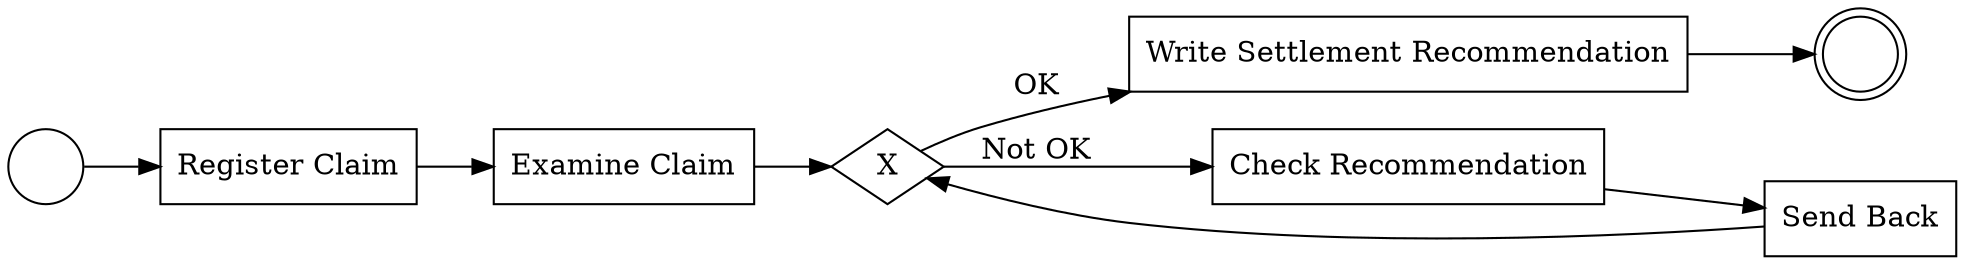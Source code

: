 

digraph G {
  rankdir=LR;
  start_1[shape=circle label=""];
  task_1[shape=rectangle label="Register Claim"];
  task_2[shape=rectangle label="Examine Claim"];
  seg_1[shape=diamond label="X"];
  task_3[shape=rectangle label="Write Settlement Recommendation"];
  task_4[shape=rectangle label="Check Recommendation"];
  task_5[shape=rectangle label="Send Back"];
  end_1[shape=doublecircle label=""];
  start_1 -> task_1;
  task_1 -> task_2;
  task_2 -> seg_1;
  seg_1 -> task_3[label="OK"];
  seg_1 -> task_4[label="Not OK"];
  task_3 -> end_1;
  task_4 -> task_5;
  task_5 -> seg_1;
}